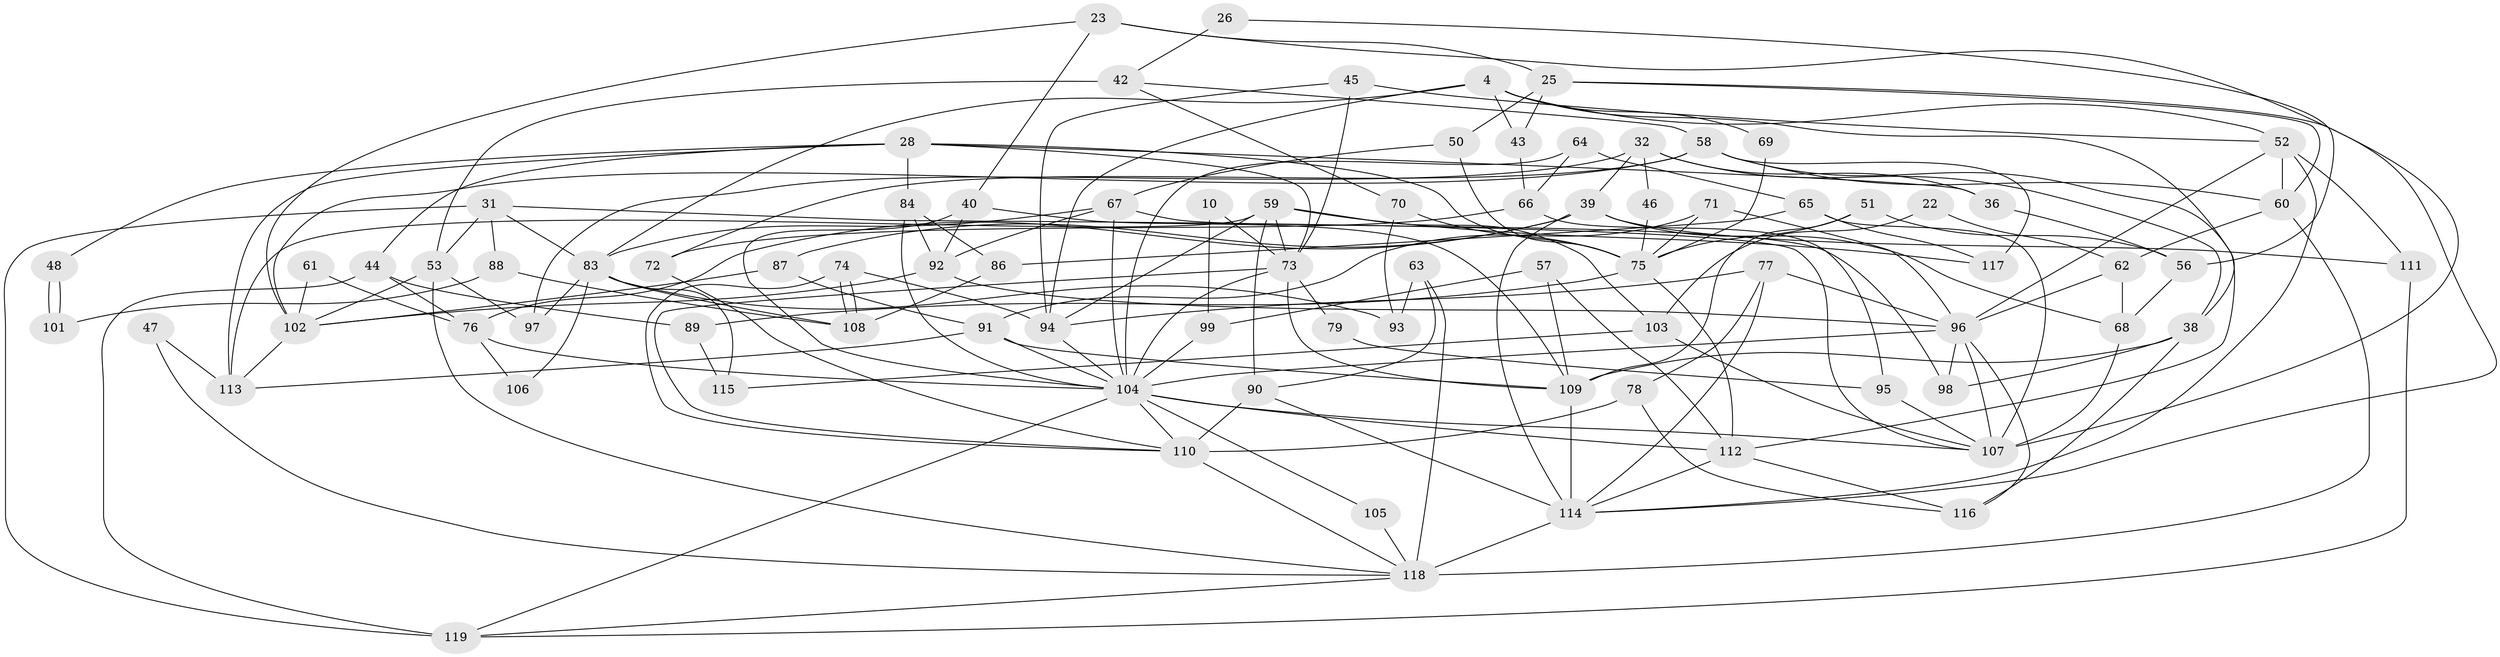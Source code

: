 // original degree distribution, {3: 0.2857142857142857, 5: 0.2184873949579832, 7: 0.01680672268907563, 2: 0.11764705882352941, 4: 0.25210084033613445, 6: 0.09243697478991597, 8: 0.01680672268907563}
// Generated by graph-tools (version 1.1) at 2025/53/03/04/25 21:53:55]
// undirected, 83 vertices, 183 edges
graph export_dot {
graph [start="1"]
  node [color=gray90,style=filled];
  4;
  10 [super="+1"];
  22;
  23;
  25;
  26;
  28 [super="+6"];
  31;
  32;
  36;
  38;
  39;
  40;
  42;
  43;
  44;
  45 [super="+7"];
  46;
  47;
  48;
  50;
  51;
  52 [super="+13"];
  53;
  56;
  57;
  58;
  59 [super="+35"];
  60 [super="+16"];
  61;
  62;
  63;
  64;
  65 [super="+37"];
  66;
  67 [super="+34"];
  68;
  69;
  70;
  71;
  72;
  73 [super="+29"];
  74;
  75 [super="+15+17"];
  76;
  77;
  78;
  79;
  83;
  84;
  86;
  87;
  88;
  89;
  90 [super="+54"];
  91;
  92;
  93;
  94 [super="+14"];
  95;
  96 [super="+80+49"];
  97;
  98;
  99;
  101;
  102 [super="+100"];
  103;
  104 [super="+20+19+41+12"];
  105;
  106;
  107 [super="+82"];
  108;
  109 [super="+24"];
  110 [super="+55"];
  111;
  112 [super="+85"];
  113 [super="+81"];
  114 [super="+21+30"];
  115;
  116;
  117;
  118 [super="+33"];
  119;
  4 -- 83;
  4 -- 38;
  4 -- 43;
  4 -- 69;
  4 -- 94 [weight=2];
  4 -- 52;
  10 -- 99 [weight=2];
  10 -- 73;
  22 -- 103;
  22 -- 62;
  23 -- 40;
  23 -- 25;
  23 -- 107;
  23 -- 102;
  25 -- 114;
  25 -- 43;
  25 -- 50;
  25 -- 60;
  26 -- 56;
  26 -- 42;
  28 -- 84;
  28 -- 36;
  28 -- 44;
  28 -- 48;
  28 -- 113;
  28 -- 75;
  28 -- 73;
  31 -- 53;
  31 -- 83;
  31 -- 88;
  31 -- 107;
  31 -- 119;
  32 -- 38;
  32 -- 39;
  32 -- 36;
  32 -- 46;
  32 -- 97;
  36 -- 56;
  38 -- 98;
  38 -- 109;
  38 -- 116;
  39 -- 76;
  39 -- 68;
  39 -- 87;
  39 -- 111;
  39 -- 114;
  40 -- 92;
  40 -- 109;
  40 -- 104;
  42 -- 53;
  42 -- 58;
  42 -- 70;
  43 -- 66;
  44 -- 119;
  44 -- 76;
  44 -- 89;
  45 -- 73;
  45 -- 52;
  45 -- 94;
  46 -- 75;
  47 -- 118;
  47 -- 113;
  48 -- 101;
  48 -- 101;
  50 -- 75;
  50 -- 67;
  51 -- 75;
  51 -- 56;
  51 -- 109;
  52 -- 111;
  52 -- 60;
  52 -- 96;
  52 -- 114;
  53 -- 102;
  53 -- 118;
  53 -- 97;
  56 -- 68;
  57 -- 109;
  57 -- 112;
  57 -- 99;
  58 -- 112;
  58 -- 60;
  58 -- 72;
  58 -- 117;
  58 -- 102;
  59 -- 94;
  59 -- 117;
  59 -- 103;
  59 -- 113 [weight=2];
  59 -- 90;
  59 -- 73;
  60 -- 62 [weight=2];
  60 -- 118 [weight=2];
  61 -- 76;
  61 -- 102;
  62 -- 96;
  62 -- 68;
  63 -- 90;
  63 -- 93;
  63 -- 118;
  64 -- 66;
  64 -- 104;
  64 -- 65;
  65 -- 86 [weight=2];
  65 -- 117;
  65 -- 107 [weight=2];
  66 -- 72;
  66 -- 95;
  67 -- 83;
  67 -- 92 [weight=2];
  67 -- 98;
  67 -- 104 [weight=2];
  68 -- 107;
  69 -- 75;
  70 -- 93;
  70 -- 75;
  71 -- 91;
  71 -- 96;
  71 -- 75;
  72 -- 110;
  73 -- 110;
  73 -- 79;
  73 -- 109;
  73 -- 104;
  74 -- 108;
  74 -- 108;
  74 -- 110;
  74 -- 94;
  75 -- 89;
  75 -- 112;
  76 -- 104;
  76 -- 106;
  77 -- 94;
  77 -- 78;
  77 -- 114;
  77 -- 96;
  78 -- 116;
  78 -- 110;
  79 -- 95;
  83 -- 97;
  83 -- 93;
  83 -- 106;
  83 -- 108;
  83 -- 115;
  84 -- 92;
  84 -- 86;
  84 -- 104;
  86 -- 108;
  87 -- 102;
  87 -- 91;
  88 -- 108;
  88 -- 101;
  89 -- 115;
  90 -- 110 [weight=2];
  90 -- 114;
  91 -- 113;
  91 -- 109;
  91 -- 104;
  92 -- 102;
  92 -- 96;
  94 -- 104 [weight=2];
  95 -- 107;
  96 -- 107 [weight=2];
  96 -- 98;
  96 -- 116;
  96 -- 104 [weight=2];
  99 -- 104;
  102 -- 113 [weight=2];
  103 -- 115;
  103 -- 107;
  104 -- 107;
  104 -- 105;
  104 -- 112 [weight=2];
  104 -- 119;
  104 -- 110;
  105 -- 118;
  109 -- 114 [weight=2];
  110 -- 118;
  111 -- 119;
  112 -- 114 [weight=2];
  112 -- 116;
  114 -- 118 [weight=2];
  118 -- 119;
}
